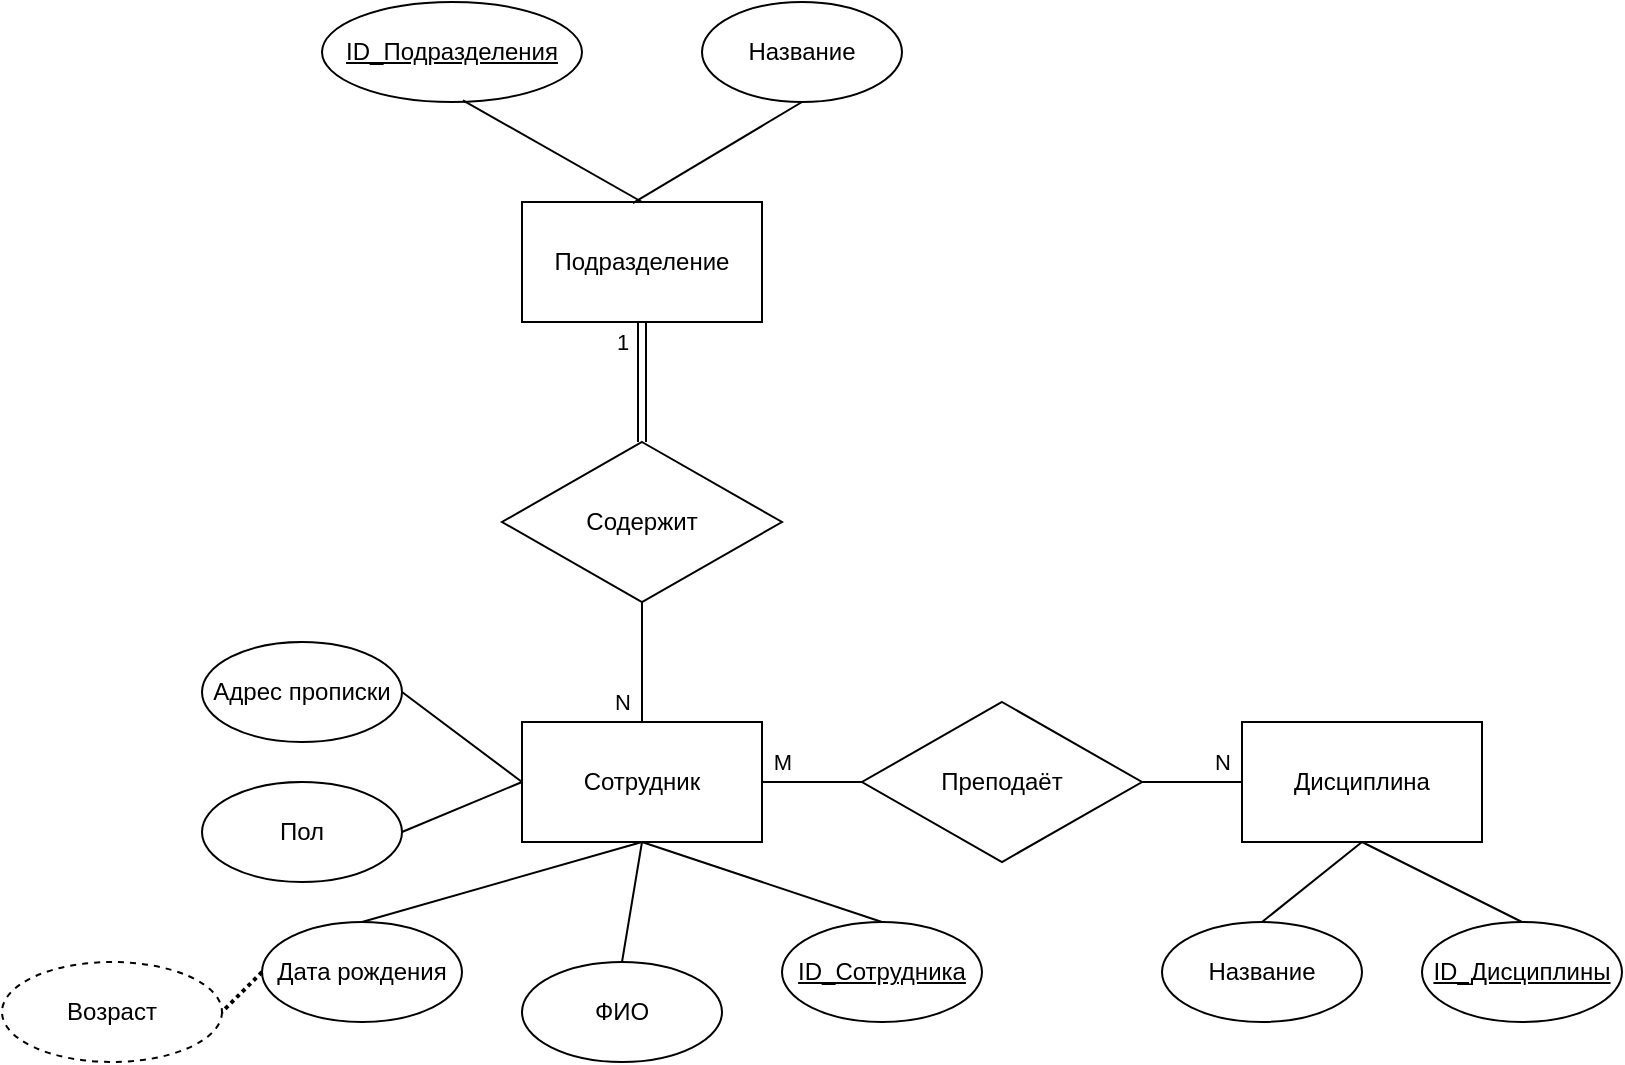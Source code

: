 <mxfile version="22.0.5" type="device">
  <diagram name="Страница — 1" id="zl_FGJq7SJgUwvGWedU7">
    <mxGraphModel dx="1904" dy="2142" grid="1" gridSize="10" guides="1" tooltips="1" connect="1" arrows="1" fold="1" page="1" pageScale="1" pageWidth="900" pageHeight="1600" math="0" shadow="0">
      <root>
        <mxCell id="0" />
        <mxCell id="1" parent="0" />
        <mxCell id="xJSDcrDr9ZnqRhilu-8Y-1" value="&lt;div&gt;Сотрудник&lt;/div&gt;" style="rounded=0;whiteSpace=wrap;html=1;" parent="1" vertex="1">
          <mxGeometry x="70" y="130" width="120" height="60" as="geometry" />
        </mxCell>
        <mxCell id="xJSDcrDr9ZnqRhilu-8Y-2" value="Подразделение" style="rounded=0;whiteSpace=wrap;html=1;" parent="1" vertex="1">
          <mxGeometry x="70" y="-130" width="120" height="60" as="geometry" />
        </mxCell>
        <mxCell id="xJSDcrDr9ZnqRhilu-8Y-3" value="&lt;div&gt;Дисциплина&lt;/div&gt;" style="rounded=0;whiteSpace=wrap;html=1;" parent="1" vertex="1">
          <mxGeometry x="430" y="130" width="120" height="60" as="geometry" />
        </mxCell>
        <mxCell id="xJSDcrDr9ZnqRhilu-8Y-4" value="ФИО" style="ellipse;whiteSpace=wrap;html=1;" parent="1" vertex="1">
          <mxGeometry x="70" y="250" width="100" height="50" as="geometry" />
        </mxCell>
        <mxCell id="xJSDcrDr9ZnqRhilu-8Y-5" value="" style="endArrow=none;html=1;rounded=0;entryX=0.5;entryY=1;entryDx=0;entryDy=0;exitX=0.5;exitY=0;exitDx=0;exitDy=0;" parent="1" source="xJSDcrDr9ZnqRhilu-8Y-4" target="xJSDcrDr9ZnqRhilu-8Y-1" edge="1">
          <mxGeometry width="50" height="50" relative="1" as="geometry">
            <mxPoint x="390" y="320" as="sourcePoint" />
            <mxPoint x="440" y="270" as="targetPoint" />
          </mxGeometry>
        </mxCell>
        <mxCell id="xJSDcrDr9ZnqRhilu-8Y-7" value="&lt;div&gt;Дата рождения&lt;/div&gt;" style="ellipse;whiteSpace=wrap;html=1;" parent="1" vertex="1">
          <mxGeometry x="-60" y="230" width="100" height="50" as="geometry" />
        </mxCell>
        <mxCell id="xJSDcrDr9ZnqRhilu-8Y-9" value="" style="endArrow=none;html=1;rounded=0;exitX=0.5;exitY=0;exitDx=0;exitDy=0;entryX=0.5;entryY=1;entryDx=0;entryDy=0;" parent="1" source="xJSDcrDr9ZnqRhilu-8Y-7" target="xJSDcrDr9ZnqRhilu-8Y-1" edge="1">
          <mxGeometry width="50" height="50" relative="1" as="geometry">
            <mxPoint x="390" y="320" as="sourcePoint" />
            <mxPoint x="270" y="240" as="targetPoint" />
          </mxGeometry>
        </mxCell>
        <mxCell id="xJSDcrDr9ZnqRhilu-8Y-17" value="Пол" style="ellipse;whiteSpace=wrap;html=1;" parent="1" vertex="1">
          <mxGeometry x="-90" y="160" width="100" height="50" as="geometry" />
        </mxCell>
        <mxCell id="xJSDcrDr9ZnqRhilu-8Y-18" value="" style="endArrow=none;html=1;rounded=0;exitX=1;exitY=0.5;exitDx=0;exitDy=0;entryX=0;entryY=0.5;entryDx=0;entryDy=0;" parent="1" source="xJSDcrDr9ZnqRhilu-8Y-17" target="xJSDcrDr9ZnqRhilu-8Y-1" edge="1">
          <mxGeometry width="50" height="50" relative="1" as="geometry">
            <mxPoint x="420" y="320" as="sourcePoint" />
            <mxPoint x="470" y="270" as="targetPoint" />
          </mxGeometry>
        </mxCell>
        <mxCell id="xJSDcrDr9ZnqRhilu-8Y-19" value="&lt;div&gt;Адрес прописки&lt;/div&gt;" style="ellipse;whiteSpace=wrap;html=1;" parent="1" vertex="1">
          <mxGeometry x="-90" y="90" width="100" height="50" as="geometry" />
        </mxCell>
        <mxCell id="xJSDcrDr9ZnqRhilu-8Y-20" value="" style="endArrow=none;html=1;rounded=0;exitX=1;exitY=0.5;exitDx=0;exitDy=0;entryX=0;entryY=0.5;entryDx=0;entryDy=0;" parent="1" source="xJSDcrDr9ZnqRhilu-8Y-19" target="xJSDcrDr9ZnqRhilu-8Y-1" edge="1">
          <mxGeometry width="50" height="50" relative="1" as="geometry">
            <mxPoint x="420" y="320" as="sourcePoint" />
            <mxPoint x="470" y="270" as="targetPoint" />
          </mxGeometry>
        </mxCell>
        <mxCell id="xJSDcrDr9ZnqRhilu-8Y-22" value="&lt;u&gt;ID_Сотрудника&lt;br&gt;&lt;/u&gt;" style="ellipse;whiteSpace=wrap;html=1;" parent="1" vertex="1">
          <mxGeometry x="200" y="230" width="100" height="50" as="geometry" />
        </mxCell>
        <mxCell id="xJSDcrDr9ZnqRhilu-8Y-23" value="" style="endArrow=none;html=1;rounded=0;exitX=0.5;exitY=0;exitDx=0;exitDy=0;entryX=0.5;entryY=1;entryDx=0;entryDy=0;" parent="1" source="xJSDcrDr9ZnqRhilu-8Y-22" target="xJSDcrDr9ZnqRhilu-8Y-1" edge="1">
          <mxGeometry width="50" height="50" relative="1" as="geometry">
            <mxPoint x="420" y="320" as="sourcePoint" />
            <mxPoint x="470" y="270" as="targetPoint" />
          </mxGeometry>
        </mxCell>
        <mxCell id="xJSDcrDr9ZnqRhilu-8Y-24" value="Преподаёт" style="rhombus;whiteSpace=wrap;html=1;" parent="1" vertex="1">
          <mxGeometry x="240" y="120" width="140" height="80" as="geometry" />
        </mxCell>
        <mxCell id="xJSDcrDr9ZnqRhilu-8Y-25" value="" style="endArrow=none;html=1;rounded=0;exitX=1;exitY=0.5;exitDx=0;exitDy=0;entryX=0;entryY=0.5;entryDx=0;entryDy=0;" parent="1" source="xJSDcrDr9ZnqRhilu-8Y-1" target="xJSDcrDr9ZnqRhilu-8Y-24" edge="1">
          <mxGeometry width="50" height="50" relative="1" as="geometry">
            <mxPoint x="420" y="230" as="sourcePoint" />
            <mxPoint x="470" y="180" as="targetPoint" />
          </mxGeometry>
        </mxCell>
        <mxCell id="xJSDcrDr9ZnqRhilu-8Y-27" value="N" style="edgeLabel;html=1;align=center;verticalAlign=middle;resizable=0;points=[];" parent="xJSDcrDr9ZnqRhilu-8Y-25" vertex="1" connectable="0">
          <mxGeometry x="0.15" relative="1" as="geometry">
            <mxPoint x="201" y="-10" as="offset" />
          </mxGeometry>
        </mxCell>
        <mxCell id="xJSDcrDr9ZnqRhilu-8Y-26" value="" style="endArrow=none;html=1;rounded=0;entryX=0;entryY=0.5;entryDx=0;entryDy=0;exitX=1;exitY=0.5;exitDx=0;exitDy=0;" parent="1" source="xJSDcrDr9ZnqRhilu-8Y-24" target="xJSDcrDr9ZnqRhilu-8Y-3" edge="1">
          <mxGeometry width="50" height="50" relative="1" as="geometry">
            <mxPoint x="420" y="230" as="sourcePoint" />
            <mxPoint x="470" y="180" as="targetPoint" />
          </mxGeometry>
        </mxCell>
        <mxCell id="xJSDcrDr9ZnqRhilu-8Y-28" value="M" style="edgeLabel;html=1;align=center;verticalAlign=middle;resizable=0;points=[];" parent="xJSDcrDr9ZnqRhilu-8Y-26" vertex="1" connectable="0">
          <mxGeometry x="-0.083" relative="1" as="geometry">
            <mxPoint x="-203" y="-10" as="offset" />
          </mxGeometry>
        </mxCell>
        <mxCell id="xJSDcrDr9ZnqRhilu-8Y-31" value="&lt;div&gt;Название&lt;/div&gt;" style="ellipse;whiteSpace=wrap;html=1;" parent="1" vertex="1">
          <mxGeometry x="390" y="230" width="100" height="50" as="geometry" />
        </mxCell>
        <mxCell id="xJSDcrDr9ZnqRhilu-8Y-33" value="" style="endArrow=none;html=1;rounded=0;exitX=0.5;exitY=0;exitDx=0;exitDy=0;entryX=0.5;entryY=1;entryDx=0;entryDy=0;" parent="1" source="xJSDcrDr9ZnqRhilu-8Y-31" target="xJSDcrDr9ZnqRhilu-8Y-3" edge="1">
          <mxGeometry width="50" height="50" relative="1" as="geometry">
            <mxPoint x="420" y="230" as="sourcePoint" />
            <mxPoint x="470" y="180" as="targetPoint" />
          </mxGeometry>
        </mxCell>
        <mxCell id="xJSDcrDr9ZnqRhilu-8Y-38" value="Название" style="ellipse;whiteSpace=wrap;html=1;" parent="1" vertex="1">
          <mxGeometry x="160" y="-230" width="100" height="50" as="geometry" />
        </mxCell>
        <mxCell id="xJSDcrDr9ZnqRhilu-8Y-41" value="Содержит" style="rhombus;whiteSpace=wrap;html=1;" parent="1" vertex="1">
          <mxGeometry x="60" y="-10" width="140" height="80" as="geometry" />
        </mxCell>
        <mxCell id="xJSDcrDr9ZnqRhilu-8Y-43" value="" style="endArrow=none;html=1;rounded=0;exitX=0.5;exitY=0;exitDx=0;exitDy=0;entryX=0.5;entryY=1;entryDx=0;entryDy=0;shape=link;" parent="1" source="xJSDcrDr9ZnqRhilu-8Y-41" target="xJSDcrDr9ZnqRhilu-8Y-2" edge="1">
          <mxGeometry width="50" height="50" relative="1" as="geometry">
            <mxPoint x="260" y="180" as="sourcePoint" />
            <mxPoint x="310" y="130" as="targetPoint" />
          </mxGeometry>
        </mxCell>
        <mxCell id="xJSDcrDr9ZnqRhilu-8Y-47" value="1" style="edgeLabel;html=1;align=center;verticalAlign=middle;resizable=0;points=[];" parent="xJSDcrDr9ZnqRhilu-8Y-43" vertex="1" connectable="0">
          <mxGeometry x="-0.2" y="-3" relative="1" as="geometry">
            <mxPoint x="-13" y="-26" as="offset" />
          </mxGeometry>
        </mxCell>
        <mxCell id="xJSDcrDr9ZnqRhilu-8Y-45" value="" style="endArrow=none;html=1;rounded=0;exitX=0.5;exitY=0;exitDx=0;exitDy=0;" parent="1" source="xJSDcrDr9ZnqRhilu-8Y-1" target="xJSDcrDr9ZnqRhilu-8Y-41" edge="1">
          <mxGeometry width="50" height="50" relative="1" as="geometry">
            <mxPoint x="260" y="180" as="sourcePoint" />
            <mxPoint x="310" y="130" as="targetPoint" />
          </mxGeometry>
        </mxCell>
        <mxCell id="xJSDcrDr9ZnqRhilu-8Y-46" value="N" style="edgeLabel;html=1;align=center;verticalAlign=middle;resizable=0;points=[];" parent="xJSDcrDr9ZnqRhilu-8Y-45" vertex="1" connectable="0">
          <mxGeometry y="-1" relative="1" as="geometry">
            <mxPoint x="-11" y="20" as="offset" />
          </mxGeometry>
        </mxCell>
        <mxCell id="xJSDcrDr9ZnqRhilu-8Y-48" value="Возраст" style="ellipse;whiteSpace=wrap;html=1;dashed=1;" parent="1" vertex="1">
          <mxGeometry x="-190" y="250" width="110" height="50" as="geometry" />
        </mxCell>
        <mxCell id="xJSDcrDr9ZnqRhilu-8Y-49" value="" style="endArrow=none;dashed=1;html=1;strokeWidth=2;rounded=0;exitX=0;exitY=0.5;exitDx=0;exitDy=0;entryX=1;entryY=0.5;entryDx=0;entryDy=0;dashPattern=1 1;" parent="1" source="xJSDcrDr9ZnqRhilu-8Y-7" target="xJSDcrDr9ZnqRhilu-8Y-48" edge="1">
          <mxGeometry width="50" height="50" relative="1" as="geometry">
            <mxPoint x="260" y="80" as="sourcePoint" />
            <mxPoint x="310" y="30" as="targetPoint" />
          </mxGeometry>
        </mxCell>
        <mxCell id="xJSDcrDr9ZnqRhilu-8Y-50" value="&lt;u&gt;ID_Подразделения&lt;/u&gt;" style="ellipse;whiteSpace=wrap;html=1;" parent="1" vertex="1">
          <mxGeometry x="-30" y="-230" width="130" height="50" as="geometry" />
        </mxCell>
        <mxCell id="xJSDcrDr9ZnqRhilu-8Y-52" value="&lt;u&gt;ID_Дисциплины&lt;/u&gt;" style="ellipse;whiteSpace=wrap;html=1;" parent="1" vertex="1">
          <mxGeometry x="520" y="230" width="100" height="50" as="geometry" />
        </mxCell>
        <mxCell id="xJSDcrDr9ZnqRhilu-8Y-53" value="" style="endArrow=none;html=1;rounded=0;exitX=0.5;exitY=0;exitDx=0;exitDy=0;entryX=0.5;entryY=1;entryDx=0;entryDy=0;" parent="1" source="xJSDcrDr9ZnqRhilu-8Y-52" target="xJSDcrDr9ZnqRhilu-8Y-3" edge="1">
          <mxGeometry width="50" height="50" relative="1" as="geometry">
            <mxPoint x="260" y="80" as="sourcePoint" />
            <mxPoint x="310" y="30" as="targetPoint" />
          </mxGeometry>
        </mxCell>
        <mxCell id="QWzbDDBGRSOnF31L4H6I-1" value="" style="endArrow=none;html=1;rounded=0;entryX=0.542;entryY=0.983;entryDx=0;entryDy=0;entryPerimeter=0;exitX=0.5;exitY=0;exitDx=0;exitDy=0;" edge="1" parent="1" source="xJSDcrDr9ZnqRhilu-8Y-2" target="xJSDcrDr9ZnqRhilu-8Y-50">
          <mxGeometry width="50" height="50" relative="1" as="geometry">
            <mxPoint x="40" y="-110" as="sourcePoint" />
            <mxPoint x="90" y="-160" as="targetPoint" />
          </mxGeometry>
        </mxCell>
        <mxCell id="QWzbDDBGRSOnF31L4H6I-2" value="" style="endArrow=none;html=1;rounded=0;entryX=0.5;entryY=1;entryDx=0;entryDy=0;exitX=0.462;exitY=0.01;exitDx=0;exitDy=0;exitPerimeter=0;" edge="1" parent="1" source="xJSDcrDr9ZnqRhilu-8Y-2" target="xJSDcrDr9ZnqRhilu-8Y-38">
          <mxGeometry width="50" height="50" relative="1" as="geometry">
            <mxPoint x="40" y="-110" as="sourcePoint" />
            <mxPoint x="90" y="-160" as="targetPoint" />
          </mxGeometry>
        </mxCell>
      </root>
    </mxGraphModel>
  </diagram>
</mxfile>
